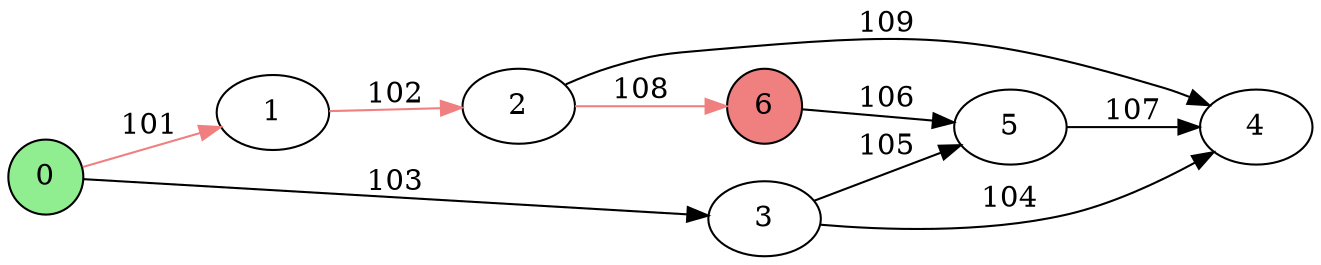 digraph G {
rankdir = LR;
    0 -> 1 [label="101", color=lightcoral];
    0 -> 3 [label="103"];
    1 -> 2 [label="102", color=lightcoral];
    2 -> 4 [label="109"];
    2 -> 6 [label="108", color=lightcoral];
    3 -> 4 [label="104"];
    3 -> 5 [label="105"];
    5 -> 4 [label="107"];
    6 -> 5 [label="106"];
    0 [shape=circle, style=filled, fillcolor=lightgreen];
    6 [shape=circle, style=filled, fillcolor=lightcoral];
}
